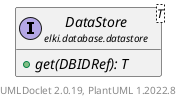 @startuml
    remove .*\.(Instance|Par|Parameterizer|Factory)$
    set namespaceSeparator none
    hide empty fields
    hide empty methods

    interface "<size:14>DataStore\n<size:10>elki.database.datastore" as elki.database.datastore.DataStore<T> [[DataStore.html]] {
        {abstract} +get(DBIDRef): T
    }

    center footer UMLDoclet 2.0.19, PlantUML 1.2022.8
@enduml
